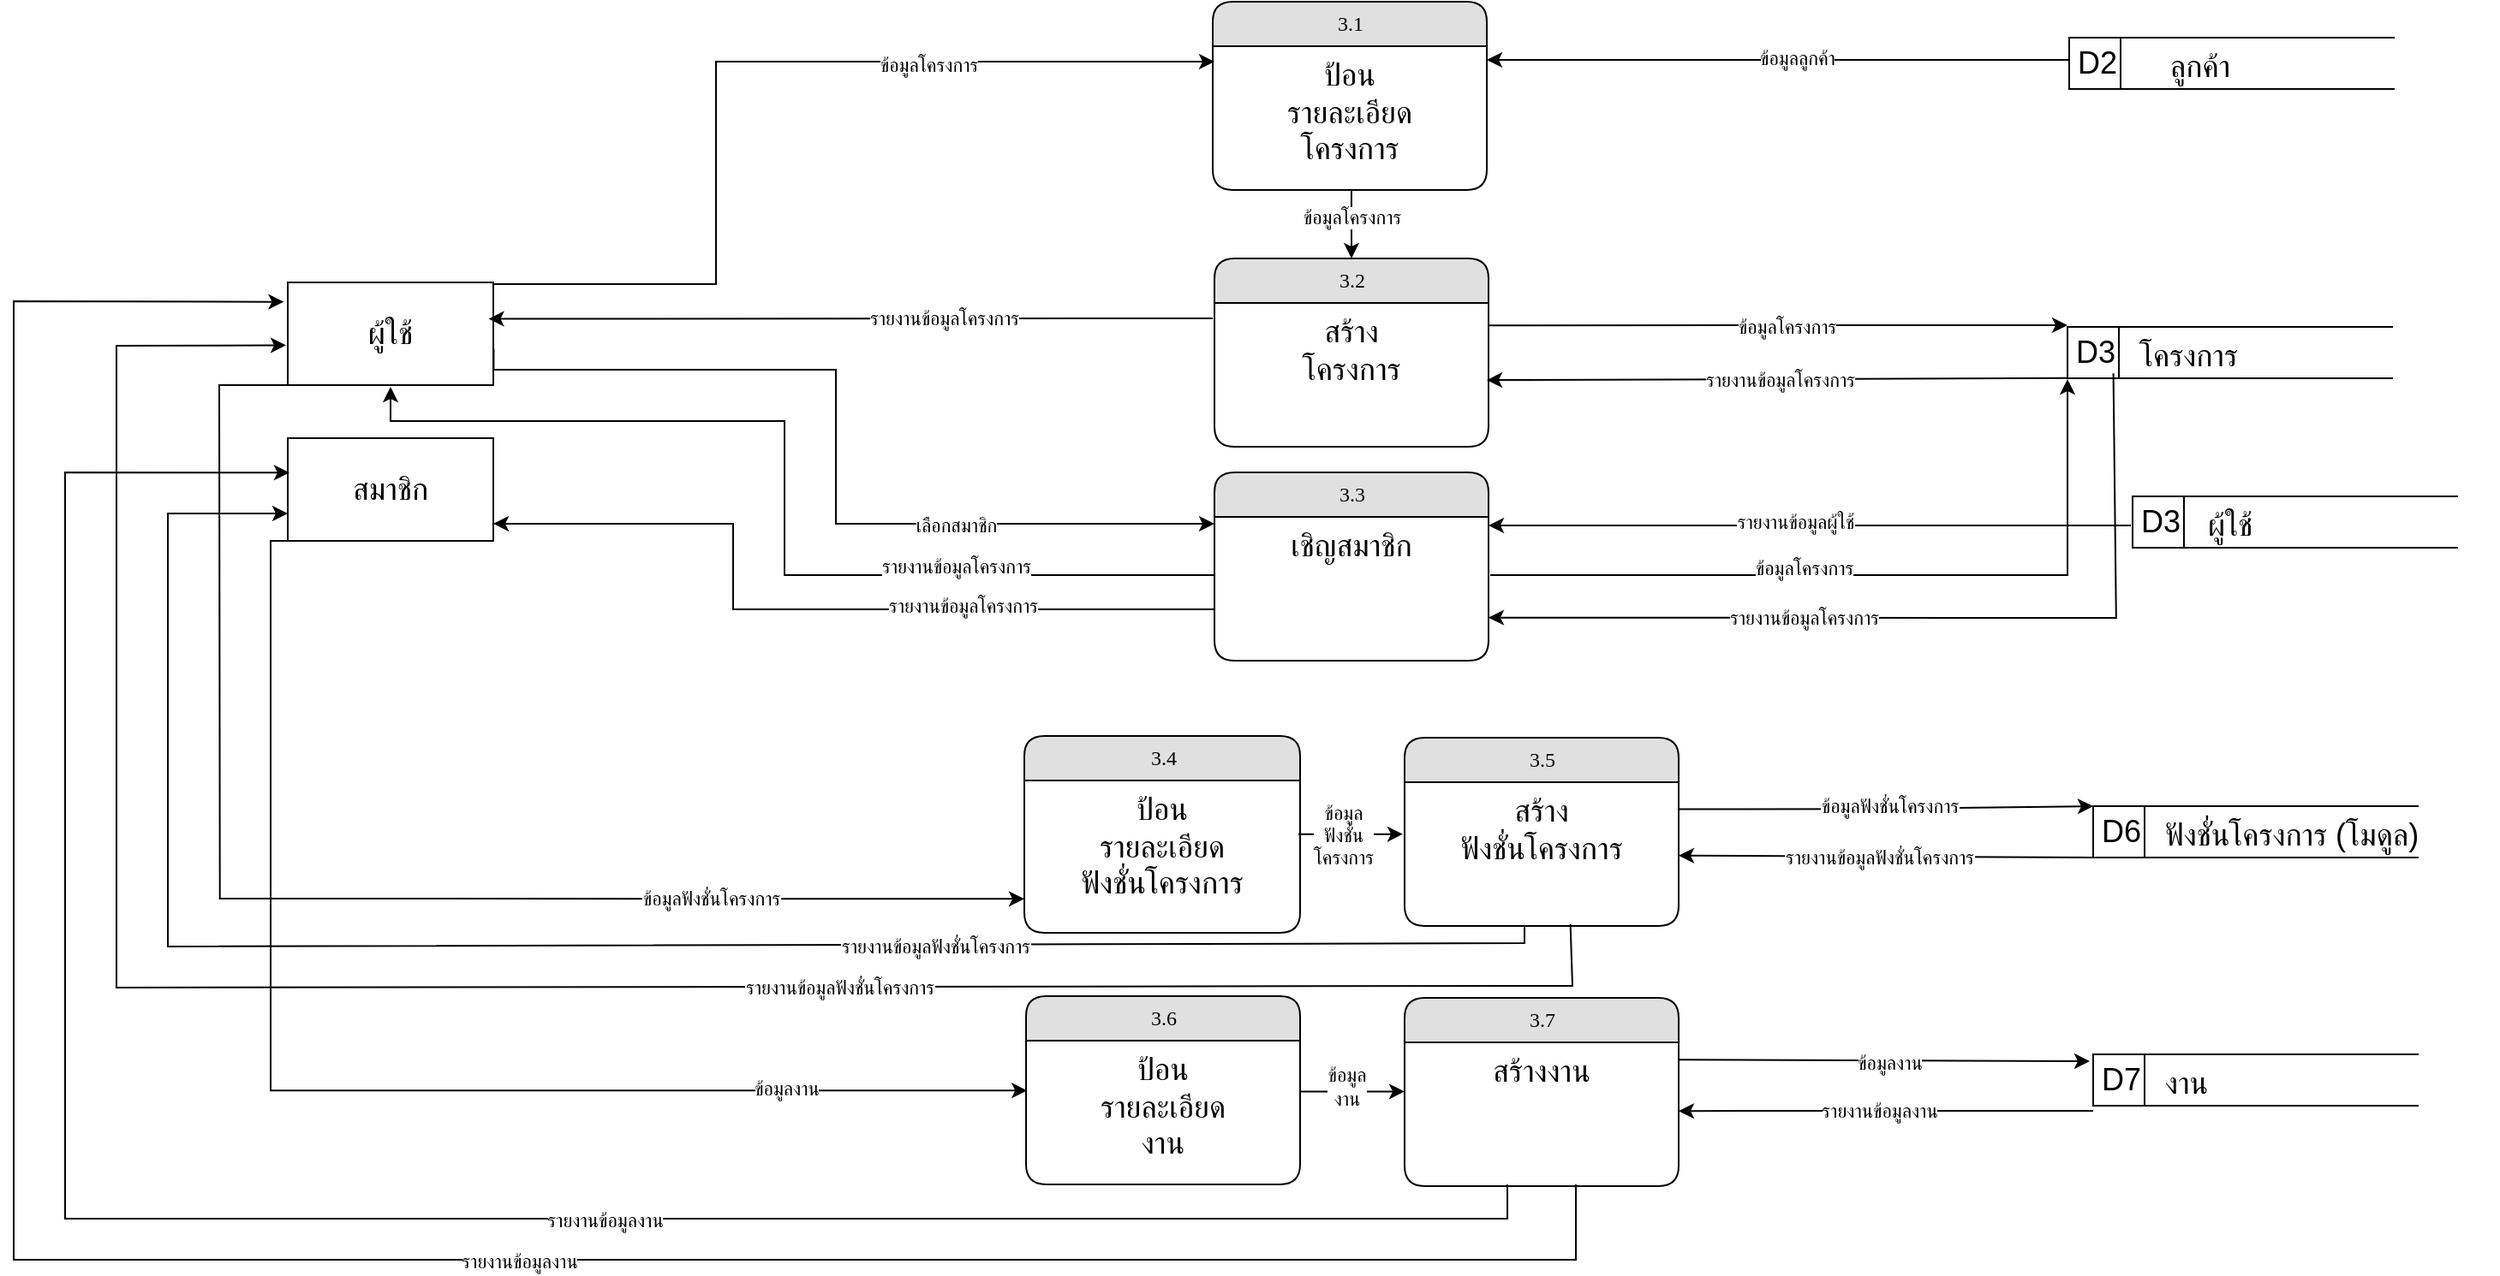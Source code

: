 <mxfile version="25.0.3">
  <diagram name="Page-1" id="MgOYGvDezOGUtoUfKUWz">
    <mxGraphModel dx="2850" dy="1720" grid="1" gridSize="10" guides="1" tooltips="1" connect="1" arrows="1" fold="1" page="1" pageScale="1" pageWidth="1100" pageHeight="850" math="0" shadow="0">
      <root>
        <mxCell id="0" />
        <mxCell id="1" parent="0" />
        <mxCell id="_zZepMUgZ8aixAaHGMFi-1" value="3.1" style="swimlane;html=1;fontStyle=0;childLayout=stackLayout;horizontal=1;startSize=26;fillColor=#e0e0e0;horizontalStack=0;resizeParent=1;resizeLast=0;collapsible=1;marginBottom=0;swimlaneFillColor=#ffffff;align=center;rounded=1;shadow=0;comic=0;labelBackgroundColor=none;strokeWidth=1;fontFamily=Verdana;fontSize=12" parent="1" vertex="1">
          <mxGeometry x="-60" y="-115" width="160" height="110" as="geometry" />
        </mxCell>
        <mxCell id="_zZepMUgZ8aixAaHGMFi-2" value="&lt;div&gt;&lt;span style=&quot;font-size: 18px;&quot;&gt;ป้อน&lt;/span&gt;&lt;/div&gt;&lt;div&gt;&lt;span style=&quot;font-size: 18px;&quot;&gt;รายละเอียด&lt;/span&gt;&lt;/div&gt;&lt;div&gt;&lt;span style=&quot;font-size: 18px; background-color: initial;&quot;&gt;โครงการ&lt;/span&gt;&lt;/div&gt;" style="text;html=1;strokeColor=none;fillColor=none;spacingLeft=4;spacingRight=4;whiteSpace=wrap;overflow=hidden;rotatable=0;points=[[0,0.5],[1,0.5]];portConstraint=eastwest;align=center;" parent="_zZepMUgZ8aixAaHGMFi-1" vertex="1">
          <mxGeometry y="26" width="160" height="74" as="geometry" />
        </mxCell>
        <mxCell id="_zZepMUgZ8aixAaHGMFi-3" value="&lt;span style=&quot;font-size: 18px; text-wrap-mode: nowrap;&quot;&gt;ผู้ใช้&lt;/span&gt;" style="rounded=0;whiteSpace=wrap;html=1;" parent="1" vertex="1">
          <mxGeometry x="-600" y="49" width="120" height="60" as="geometry" />
        </mxCell>
        <mxCell id="_zZepMUgZ8aixAaHGMFi-6" value="" style="group" parent="1" vertex="1" connectable="0">
          <mxGeometry x="440" y="-94" width="190" height="30" as="geometry" />
        </mxCell>
        <mxCell id="_zZepMUgZ8aixAaHGMFi-7" value="&lt;font style=&quot;font-size: 18px;&quot;&gt;D2&lt;/font&gt;" style="html=1;dashed=0;whiteSpace=wrap;shape=mxgraph.dfd.dataStoreID;align=left;spacingLeft=3;points=[[0,0],[0.5,0],[1,0],[0,0.5],[1,0.5],[0,1],[0.5,1],[1,1]];container=0;" parent="_zZepMUgZ8aixAaHGMFi-6" vertex="1">
          <mxGeometry width="190" height="30" as="geometry" />
        </mxCell>
        <mxCell id="_zZepMUgZ8aixAaHGMFi-8" value="&lt;span style=&quot;font-size: 18px; font-weight: 400;&quot;&gt;ลูกค้า&lt;/span&gt;" style="text;strokeColor=none;fillColor=none;html=1;fontSize=24;fontStyle=1;verticalAlign=middle;align=center;container=0;" parent="_zZepMUgZ8aixAaHGMFi-6" vertex="1">
          <mxGeometry x="28.5" width="95" height="30" as="geometry" />
        </mxCell>
        <mxCell id="_zZepMUgZ8aixAaHGMFi-47" value="3.4" style="swimlane;html=1;fontStyle=0;childLayout=stackLayout;horizontal=1;startSize=26;fillColor=#e0e0e0;horizontalStack=0;resizeParent=1;resizeLast=0;collapsible=1;marginBottom=0;swimlaneFillColor=#ffffff;align=center;rounded=1;shadow=0;comic=0;labelBackgroundColor=none;strokeWidth=1;fontFamily=Verdana;fontSize=12" parent="1" vertex="1">
          <mxGeometry x="-170" y="314" width="161" height="115" as="geometry" />
        </mxCell>
        <mxCell id="_zZepMUgZ8aixAaHGMFi-48" value="&lt;div&gt;&lt;span style=&quot;font-size: 18px;&quot;&gt;ป้อน&lt;/span&gt;&lt;/div&gt;&lt;div&gt;&lt;span style=&quot;font-size: 18px;&quot;&gt;รายละเอียด&lt;/span&gt;&lt;/div&gt;&lt;div&gt;&lt;span style=&quot;font-size: 18px; background-color: initial;&quot;&gt;ฟังชั่น&lt;/span&gt;&lt;span style=&quot;background-color: initial; font-size: 18px;&quot;&gt;โครงการ&lt;/span&gt;&lt;/div&gt;" style="text;html=1;strokeColor=none;fillColor=none;spacingLeft=4;spacingRight=4;whiteSpace=wrap;overflow=hidden;rotatable=0;points=[[0,0.5],[1,0.5]];portConstraint=eastwest;align=center;" parent="_zZepMUgZ8aixAaHGMFi-47" vertex="1">
          <mxGeometry y="26" width="161" height="84" as="geometry" />
        </mxCell>
        <mxCell id="_zZepMUgZ8aixAaHGMFi-71" value="" style="endArrow=classic;html=1;rounded=0;edgeStyle=orthogonalEdgeStyle;entryX=0.004;entryY=0.663;entryDx=0;entryDy=0;entryPerimeter=0;" parent="1" edge="1">
          <mxGeometry width="50" height="50" relative="1" as="geometry">
            <mxPoint x="-480" y="50" as="sourcePoint" />
            <mxPoint x="-59" y="-80" as="targetPoint" />
            <Array as="points">
              <mxPoint x="-470" y="50" />
              <mxPoint x="-350" y="50" />
              <mxPoint x="-350" y="-80" />
            </Array>
          </mxGeometry>
        </mxCell>
        <mxCell id="_zZepMUgZ8aixAaHGMFi-72" value="ข้อมูลโครงการ" style="edgeLabel;html=1;align=center;verticalAlign=middle;resizable=0;points=[];rotation=0;" parent="_zZepMUgZ8aixAaHGMFi-71" vertex="1" connectable="0">
          <mxGeometry x="-0.064" y="2" relative="1" as="geometry">
            <mxPoint x="126" as="offset" />
          </mxGeometry>
        </mxCell>
        <mxCell id="_zZepMUgZ8aixAaHGMFi-74" style="edgeStyle=orthogonalEdgeStyle;rounded=0;orthogonalLoop=1;jettySize=auto;html=1;entryX=1;entryY=0.5;entryDx=0;entryDy=0;" parent="1" edge="1">
          <mxGeometry relative="1" as="geometry">
            <mxPoint x="100" y="-81" as="targetPoint" />
            <mxPoint x="440" y="-81" as="sourcePoint" />
          </mxGeometry>
        </mxCell>
        <mxCell id="_zZepMUgZ8aixAaHGMFi-75" value="ข้อมูลลูกค้า" style="edgeLabel;html=1;align=center;verticalAlign=middle;resizable=0;points=[];" parent="_zZepMUgZ8aixAaHGMFi-74" vertex="1" connectable="0">
          <mxGeometry x="0.236" y="2" relative="1" as="geometry">
            <mxPoint x="51" y="-3" as="offset" />
          </mxGeometry>
        </mxCell>
        <mxCell id="_zZepMUgZ8aixAaHGMFi-188" value="&lt;font style=&quot;font-size: 18px;&quot;&gt;D6&lt;/font&gt;" style="html=1;dashed=0;whiteSpace=wrap;shape=mxgraph.dfd.dataStoreID;align=left;spacingLeft=3;points=[[0,0],[0.5,0],[1,0],[0,0.5],[1,0.5],[0,1],[0.5,1],[1,1]];container=0;" parent="1" vertex="1">
          <mxGeometry x="454" y="355" width="190" height="30" as="geometry" />
        </mxCell>
        <mxCell id="_zZepMUgZ8aixAaHGMFi-189" value="&lt;span style=&quot;font-size: 18px; font-weight: 400;&quot;&gt;ฟังชั่นโครงการ (โมดูล)&lt;/span&gt;" style="text;strokeColor=none;fillColor=none;html=1;fontSize=24;fontStyle=1;verticalAlign=middle;align=left;container=0;" parent="1" vertex="1">
          <mxGeometry x="494" y="355" width="171.5" height="30" as="geometry" />
        </mxCell>
        <mxCell id="_zZepMUgZ8aixAaHGMFi-190" value="3.6" style="swimlane;html=1;fontStyle=0;childLayout=stackLayout;horizontal=1;startSize=26;fillColor=#e0e0e0;horizontalStack=0;resizeParent=1;resizeLast=0;collapsible=1;marginBottom=0;swimlaneFillColor=#ffffff;align=center;rounded=1;shadow=0;comic=0;labelBackgroundColor=none;strokeWidth=1;fontFamily=Verdana;fontSize=12" parent="1" vertex="1">
          <mxGeometry x="-169" y="466" width="160" height="110" as="geometry" />
        </mxCell>
        <mxCell id="_zZepMUgZ8aixAaHGMFi-191" value="&lt;div&gt;&lt;span style=&quot;font-size: 18px;&quot;&gt;ป้อน&lt;/span&gt;&lt;/div&gt;&lt;div&gt;&lt;span style=&quot;font-size: 18px;&quot;&gt;รายละเอียด&lt;/span&gt;&lt;/div&gt;&lt;div&gt;&lt;span style=&quot;font-size: 18px;&quot;&gt;งาน&lt;/span&gt;&lt;/div&gt;" style="text;html=1;strokeColor=none;fillColor=none;spacingLeft=4;spacingRight=4;whiteSpace=wrap;overflow=hidden;rotatable=0;points=[[0,0.5],[1,0.5]];portConstraint=eastwest;align=center;" parent="_zZepMUgZ8aixAaHGMFi-190" vertex="1">
          <mxGeometry y="26" width="160" height="74" as="geometry" />
        </mxCell>
        <mxCell id="_zZepMUgZ8aixAaHGMFi-196" value="3.7" style="swimlane;html=1;fontStyle=0;childLayout=stackLayout;horizontal=1;startSize=26;fillColor=#e0e0e0;horizontalStack=0;resizeParent=1;resizeLast=0;collapsible=1;marginBottom=0;swimlaneFillColor=#ffffff;align=center;rounded=1;shadow=0;comic=0;labelBackgroundColor=none;strokeWidth=1;fontFamily=Verdana;fontSize=12" parent="1" vertex="1">
          <mxGeometry x="52" y="467" width="160" height="110" as="geometry" />
        </mxCell>
        <mxCell id="_zZepMUgZ8aixAaHGMFi-197" value="&lt;span style=&quot;font-size: 18px;&quot;&gt;สร้างงาน&lt;/span&gt;" style="text;html=1;strokeColor=none;fillColor=none;spacingLeft=4;spacingRight=4;whiteSpace=wrap;overflow=hidden;rotatable=0;points=[[0,0.5],[1,0.5]];portConstraint=eastwest;align=center;" parent="_zZepMUgZ8aixAaHGMFi-196" vertex="1">
          <mxGeometry y="26" width="160" height="74" as="geometry" />
        </mxCell>
        <mxCell id="_zZepMUgZ8aixAaHGMFi-207" value="3.2" style="swimlane;html=1;fontStyle=0;childLayout=stackLayout;horizontal=1;startSize=26;fillColor=#e0e0e0;horizontalStack=0;resizeParent=1;resizeLast=0;collapsible=1;marginBottom=0;swimlaneFillColor=#ffffff;align=center;rounded=1;shadow=0;comic=0;labelBackgroundColor=none;strokeWidth=1;fontFamily=Verdana;fontSize=12" parent="1" vertex="1">
          <mxGeometry x="-59" y="35" width="160" height="110" as="geometry" />
        </mxCell>
        <mxCell id="_zZepMUgZ8aixAaHGMFi-208" value="&lt;div&gt;&lt;span style=&quot;font-size: 18px;&quot;&gt;สร้าง&lt;/span&gt;&lt;/div&gt;&lt;div&gt;&lt;span style=&quot;font-size: 18px;&quot;&gt;โครงการ&lt;/span&gt;&lt;/div&gt;" style="text;html=1;strokeColor=none;fillColor=none;spacingLeft=4;spacingRight=4;whiteSpace=wrap;overflow=hidden;rotatable=0;points=[[0,0.5],[1,0.5]];portConstraint=eastwest;align=center;" parent="_zZepMUgZ8aixAaHGMFi-207" vertex="1">
          <mxGeometry y="26" width="160" height="84" as="geometry" />
        </mxCell>
        <mxCell id="_zZepMUgZ8aixAaHGMFi-210" value="" style="endArrow=classic;html=1;rounded=0;entryX=0.5;entryY=0;entryDx=0;entryDy=0;" parent="1" target="_zZepMUgZ8aixAaHGMFi-207" edge="1">
          <mxGeometry width="50" height="50" relative="1" as="geometry">
            <mxPoint x="20.96" y="-5" as="sourcePoint" />
            <mxPoint x="20.96" y="30" as="targetPoint" />
          </mxGeometry>
        </mxCell>
        <mxCell id="aK20y8ryzcUxQ-ocUpJG-64" value="ข้อมูลโครงการ" style="edgeLabel;html=1;align=center;verticalAlign=middle;resizable=0;points=[];" parent="_zZepMUgZ8aixAaHGMFi-210" vertex="1" connectable="0">
          <mxGeometry x="-0.212" relative="1" as="geometry">
            <mxPoint as="offset" />
          </mxGeometry>
        </mxCell>
        <mxCell id="TuHfSNKIh0hlEcoiUDWU-4" value="" style="endArrow=classic;html=1;rounded=0;entryX=1;entryY=0.5;entryDx=0;entryDy=0;exitX=0.011;exitY=0.211;exitDx=0;exitDy=0;exitPerimeter=0;" parent="1" edge="1">
          <mxGeometry width="50" height="50" relative="1" as="geometry">
            <mxPoint x="-60.0" y="70.004" as="sourcePoint" />
            <mxPoint x="-482.76" y="70.28" as="targetPoint" />
          </mxGeometry>
        </mxCell>
        <mxCell id="TuHfSNKIh0hlEcoiUDWU-5" value="รายงานข้อมูลโครงการ" style="edgeLabel;html=1;align=center;verticalAlign=middle;resizable=0;points=[];" parent="1" vertex="1" connectable="0">
          <mxGeometry x="-220.001" y="74.001" as="geometry">
            <mxPoint x="3" y="-4" as="offset" />
          </mxGeometry>
        </mxCell>
        <mxCell id="aK20y8ryzcUxQ-ocUpJG-2" value="3.5" style="swimlane;html=1;fontStyle=0;childLayout=stackLayout;horizontal=1;startSize=26;fillColor=#e0e0e0;horizontalStack=0;resizeParent=1;resizeLast=0;collapsible=1;marginBottom=0;swimlaneFillColor=#ffffff;align=center;rounded=1;shadow=0;comic=0;labelBackgroundColor=none;strokeWidth=1;fontFamily=Verdana;fontSize=12" parent="1" vertex="1">
          <mxGeometry x="52" y="315.0" width="160" height="110" as="geometry" />
        </mxCell>
        <mxCell id="aK20y8ryzcUxQ-ocUpJG-3" value="&lt;div&gt;&lt;span style=&quot;font-size: 18px;&quot;&gt;สร้าง&lt;/span&gt;&lt;/div&gt;&lt;div&gt;&lt;span style=&quot;font-size: 18px;&quot;&gt;ฟังชั่นโครงการ&lt;/span&gt;&lt;/div&gt;" style="text;html=1;strokeColor=none;fillColor=none;spacingLeft=4;spacingRight=4;whiteSpace=wrap;overflow=hidden;rotatable=0;points=[[0,0.5],[1,0.5]];portConstraint=eastwest;align=center;" parent="aK20y8ryzcUxQ-ocUpJG-2" vertex="1">
          <mxGeometry y="26" width="160" height="84" as="geometry" />
        </mxCell>
        <mxCell id="aK20y8ryzcUxQ-ocUpJG-5" value="" style="endArrow=classic;html=1;rounded=0;entryX=0;entryY=0;entryDx=0;entryDy=0;" parent="1" target="_zZepMUgZ8aixAaHGMFi-188" edge="1">
          <mxGeometry width="50" height="50" relative="1" as="geometry">
            <mxPoint x="212" y="356.74" as="sourcePoint" />
            <mxPoint x="445" y="356.71" as="targetPoint" />
            <Array as="points">
              <mxPoint x="336" y="356.57" />
            </Array>
          </mxGeometry>
        </mxCell>
        <mxCell id="aK20y8ryzcUxQ-ocUpJG-6" value="ข้อมูลฟังชั่นโครงการ" style="edgeLabel;html=1;align=center;verticalAlign=middle;resizable=0;points=[];" parent="aK20y8ryzcUxQ-ocUpJG-5" vertex="1" connectable="0">
          <mxGeometry x="-0.09" relative="1" as="geometry">
            <mxPoint x="13" y="-2" as="offset" />
          </mxGeometry>
        </mxCell>
        <mxCell id="aK20y8ryzcUxQ-ocUpJG-9" value="" style="endArrow=classic;html=1;rounded=0;entryX=1.023;entryY=0.349;entryDx=0;entryDy=0;entryPerimeter=0;exitX=0;exitY=1;exitDx=0;exitDy=0;" parent="1" source="_zZepMUgZ8aixAaHGMFi-188" edge="1">
          <mxGeometry width="50" height="50" relative="1" as="geometry">
            <mxPoint x="455" y="381.71" as="sourcePoint" />
            <mxPoint x="212" y="383.85" as="targetPoint" />
            <Array as="points" />
          </mxGeometry>
        </mxCell>
        <mxCell id="aK20y8ryzcUxQ-ocUpJG-10" value="รายงานข้อมูลฟังชั่นโครงการ" style="edgeLabel;html=1;align=center;verticalAlign=middle;resizable=0;points=[];" parent="aK20y8ryzcUxQ-ocUpJG-9" vertex="1" connectable="0">
          <mxGeometry x="-0.09" relative="1" as="geometry">
            <mxPoint x="-15" as="offset" />
          </mxGeometry>
        </mxCell>
        <mxCell id="aK20y8ryzcUxQ-ocUpJG-29" value="&lt;font style=&quot;font-size: 18px;&quot;&gt;D3&lt;/font&gt;" style="html=1;dashed=0;whiteSpace=wrap;shape=mxgraph.dfd.dataStoreID;align=left;spacingLeft=3;points=[[0,0],[0.5,0],[1,0],[0,0.5],[1,0.5],[0,1],[0.5,1],[1,1]];container=0;" parent="1" vertex="1">
          <mxGeometry x="439" y="75" width="190" height="30" as="geometry" />
        </mxCell>
        <mxCell id="aK20y8ryzcUxQ-ocUpJG-30" value="&lt;span style=&quot;font-size: 18px; font-weight: 400;&quot;&gt;โครงการ&lt;/span&gt;" style="text;strokeColor=none;fillColor=none;html=1;fontSize=24;fontStyle=1;verticalAlign=middle;align=left;container=0;" parent="1" vertex="1">
          <mxGeometry x="479" y="75" width="171.5" height="30" as="geometry" />
        </mxCell>
        <mxCell id="aK20y8ryzcUxQ-ocUpJG-31" value="" style="endArrow=classic;html=1;rounded=0;exitX=0.984;exitY=0.373;exitDx=0;exitDy=0;exitPerimeter=0;" parent="1" edge="1">
          <mxGeometry width="50" height="50" relative="1" as="geometry">
            <mxPoint x="101" y="74.09" as="sourcePoint" />
            <mxPoint x="439" y="73.93" as="targetPoint" />
            <Array as="points">
              <mxPoint x="439" y="74" />
            </Array>
          </mxGeometry>
        </mxCell>
        <mxCell id="aK20y8ryzcUxQ-ocUpJG-32" value="ข้อมูลโครงการ" style="edgeLabel;html=1;align=center;verticalAlign=middle;resizable=0;points=[];" parent="aK20y8ryzcUxQ-ocUpJG-31" vertex="1" connectable="0">
          <mxGeometry x="-0.09" relative="1" as="geometry">
            <mxPoint x="20" y="1" as="offset" />
          </mxGeometry>
        </mxCell>
        <mxCell id="aK20y8ryzcUxQ-ocUpJG-33" value="" style="endArrow=classic;html=1;rounded=0;entryX=1.023;entryY=0.349;entryDx=0;entryDy=0;entryPerimeter=0;" parent="1" edge="1">
          <mxGeometry width="50" height="50" relative="1" as="geometry">
            <mxPoint x="439" y="104.93" as="sourcePoint" />
            <mxPoint x="100" y="106.07" as="targetPoint" />
            <Array as="points" />
          </mxGeometry>
        </mxCell>
        <mxCell id="aK20y8ryzcUxQ-ocUpJG-34" value="รายงานข้อมูลโครงการ" style="edgeLabel;html=1;align=center;verticalAlign=middle;resizable=0;points=[];" parent="aK20y8ryzcUxQ-ocUpJG-33" vertex="1" connectable="0">
          <mxGeometry x="-0.09" relative="1" as="geometry">
            <mxPoint x="-14" as="offset" />
          </mxGeometry>
        </mxCell>
        <mxCell id="aK20y8ryzcUxQ-ocUpJG-35" value="&lt;font style=&quot;font-size: 18px;&quot;&gt;D7&lt;/font&gt;" style="html=1;dashed=0;whiteSpace=wrap;shape=mxgraph.dfd.dataStoreID;align=left;spacingLeft=3;points=[[0,0],[0.5,0],[1,0],[0,0.5],[1,0.5],[0,1],[0.5,1],[1,1]];container=0;" parent="1" vertex="1">
          <mxGeometry x="454" y="500" width="190" height="30" as="geometry" />
        </mxCell>
        <mxCell id="aK20y8ryzcUxQ-ocUpJG-36" value="&lt;span style=&quot;font-size: 18px; font-weight: 400;&quot;&gt;งาน&lt;/span&gt;" style="text;strokeColor=none;fillColor=none;html=1;fontSize=24;fontStyle=1;verticalAlign=middle;align=left;container=0;" parent="1" vertex="1">
          <mxGeometry x="494" y="500" width="171.5" height="30" as="geometry" />
        </mxCell>
        <mxCell id="aK20y8ryzcUxQ-ocUpJG-37" value="" style="endArrow=classic;html=1;rounded=0;" parent="1" edge="1">
          <mxGeometry width="50" height="50" relative="1" as="geometry">
            <mxPoint x="212" y="503.17" as="sourcePoint" />
            <mxPoint x="452" y="503.93" as="targetPoint" />
            <Array as="points">
              <mxPoint x="452" y="504" />
            </Array>
          </mxGeometry>
        </mxCell>
        <mxCell id="aK20y8ryzcUxQ-ocUpJG-38" value="ข้อมูลงาน" style="edgeLabel;html=1;align=center;verticalAlign=middle;resizable=0;points=[];" parent="aK20y8ryzcUxQ-ocUpJG-37" vertex="1" connectable="0">
          <mxGeometry x="-0.09" relative="1" as="geometry">
            <mxPoint x="14" y="1" as="offset" />
          </mxGeometry>
        </mxCell>
        <mxCell id="aK20y8ryzcUxQ-ocUpJG-39" value="" style="endArrow=classic;html=1;rounded=0;entryX=1.023;entryY=0.349;entryDx=0;entryDy=0;entryPerimeter=0;" parent="1" edge="1">
          <mxGeometry width="50" height="50" relative="1" as="geometry">
            <mxPoint x="454" y="533" as="sourcePoint" />
            <mxPoint x="212" y="533.07" as="targetPoint" />
            <Array as="points" />
          </mxGeometry>
        </mxCell>
        <mxCell id="aK20y8ryzcUxQ-ocUpJG-40" value="รายงานข้อมูลงาน" style="edgeLabel;html=1;align=center;verticalAlign=middle;resizable=0;points=[];" parent="aK20y8ryzcUxQ-ocUpJG-39" vertex="1" connectable="0">
          <mxGeometry x="-0.09" relative="1" as="geometry">
            <mxPoint x="-15" as="offset" />
          </mxGeometry>
        </mxCell>
        <mxCell id="aK20y8ryzcUxQ-ocUpJG-41" value="3.3" style="swimlane;html=1;fontStyle=0;childLayout=stackLayout;horizontal=1;startSize=26;fillColor=#e0e0e0;horizontalStack=0;resizeParent=1;resizeLast=0;collapsible=1;marginBottom=0;swimlaneFillColor=#ffffff;align=center;rounded=1;shadow=0;comic=0;labelBackgroundColor=none;strokeWidth=1;fontFamily=Verdana;fontSize=12" parent="1" vertex="1">
          <mxGeometry x="-59" y="160" width="160" height="110" as="geometry" />
        </mxCell>
        <mxCell id="aK20y8ryzcUxQ-ocUpJG-42" value="&lt;span style=&quot;font-size: 18px;&quot;&gt;เชิญสมาชิก&lt;/span&gt;" style="text;html=1;strokeColor=none;fillColor=none;spacingLeft=4;spacingRight=4;whiteSpace=wrap;overflow=hidden;rotatable=0;points=[[0,0.5],[1,0.5]];portConstraint=eastwest;align=center;" parent="aK20y8ryzcUxQ-ocUpJG-41" vertex="1">
          <mxGeometry y="26" width="160" height="74" as="geometry" />
        </mxCell>
        <mxCell id="aK20y8ryzcUxQ-ocUpJG-43" value="" style="endArrow=classic;html=1;rounded=0;exitX=0.141;exitY=0.905;exitDx=0;exitDy=0;exitPerimeter=0;entryX=1.016;entryY=0.457;entryDx=0;entryDy=0;entryPerimeter=0;" parent="1" source="aK20y8ryzcUxQ-ocUpJG-29" edge="1">
          <mxGeometry width="50" height="50" relative="1" as="geometry">
            <mxPoint x="465.86" y="131.68" as="sourcePoint" />
            <mxPoint x="100.97" y="244.818" as="targetPoint" />
            <Array as="points">
              <mxPoint x="467.41" y="245" />
            </Array>
          </mxGeometry>
        </mxCell>
        <mxCell id="aK20y8ryzcUxQ-ocUpJG-44" value="รายงานข้อมูลโครงการ" style="edgeLabel;html=1;align=center;verticalAlign=middle;resizable=0;points=[];" parent="aK20y8ryzcUxQ-ocUpJG-43" vertex="1" connectable="0">
          <mxGeometry x="-0.09" relative="1" as="geometry">
            <mxPoint x="-94" as="offset" />
          </mxGeometry>
        </mxCell>
        <mxCell id="aK20y8ryzcUxQ-ocUpJG-45" value="" style="endArrow=classic;html=1;rounded=0;edgeStyle=orthogonalEdgeStyle;" parent="1" edge="1">
          <mxGeometry width="50" height="50" relative="1" as="geometry">
            <mxPoint x="109" y="220" as="sourcePoint" />
            <mxPoint x="438.03" y="105.48" as="targetPoint" />
            <Array as="points">
              <mxPoint x="102" y="220" />
              <mxPoint x="439" y="220" />
              <mxPoint x="439" y="106" />
            </Array>
          </mxGeometry>
        </mxCell>
        <mxCell id="aK20y8ryzcUxQ-ocUpJG-46" value="ข้อมูลโครงการ" style="edgeLabel;html=1;align=center;verticalAlign=middle;resizable=0;points=[];" parent="aK20y8ryzcUxQ-ocUpJG-45" vertex="1" connectable="0">
          <mxGeometry x="-0.09" relative="1" as="geometry">
            <mxPoint x="-19" y="-4" as="offset" />
          </mxGeometry>
        </mxCell>
        <mxCell id="aK20y8ryzcUxQ-ocUpJG-50" value="&lt;span style=&quot;font-size: 18px; text-wrap-mode: nowrap;&quot;&gt;สมาชิก&lt;/span&gt;" style="rounded=0;whiteSpace=wrap;html=1;" parent="1" vertex="1">
          <mxGeometry x="-600" y="140" width="120" height="60" as="geometry" />
        </mxCell>
        <mxCell id="aK20y8ryzcUxQ-ocUpJG-51" value="" style="endArrow=classic;html=1;rounded=0;exitX=1.002;exitY=0.648;exitDx=0;exitDy=0;exitPerimeter=0;entryX=0;entryY=0.054;entryDx=0;entryDy=0;entryPerimeter=0;edgeStyle=orthogonalEdgeStyle;" parent="1" source="_zZepMUgZ8aixAaHGMFi-3" target="aK20y8ryzcUxQ-ocUpJG-42" edge="1">
          <mxGeometry width="50" height="50" relative="1" as="geometry">
            <mxPoint x="-340" y="220" as="sourcePoint" />
            <mxPoint x="-290" y="170" as="targetPoint" />
            <Array as="points">
              <mxPoint x="-480" y="100" />
              <mxPoint x="-280" y="100" />
              <mxPoint x="-280" y="190" />
            </Array>
          </mxGeometry>
        </mxCell>
        <mxCell id="aK20y8ryzcUxQ-ocUpJG-61" value="เลือกสมาชิก" style="edgeLabel;html=1;align=center;verticalAlign=middle;resizable=0;points=[];" parent="aK20y8ryzcUxQ-ocUpJG-51" vertex="1" connectable="0">
          <mxGeometry x="0.422" y="-1" relative="1" as="geometry">
            <mxPoint as="offset" />
          </mxGeometry>
        </mxCell>
        <mxCell id="aK20y8ryzcUxQ-ocUpJG-56" value="" style="endArrow=classic;html=1;rounded=0;exitX=0;exitY=0.324;exitDx=0;exitDy=0;exitPerimeter=0;edgeStyle=orthogonalEdgeStyle;" parent="1" source="aK20y8ryzcUxQ-ocUpJG-42" edge="1">
          <mxGeometry width="50" height="50" relative="1" as="geometry">
            <mxPoint x="-530" y="220" as="sourcePoint" />
            <mxPoint x="-540" y="110" as="targetPoint" />
            <Array as="points">
              <mxPoint x="-59" y="220" />
              <mxPoint x="-310" y="220" />
              <mxPoint x="-310" y="130" />
              <mxPoint x="-540" y="130" />
            </Array>
          </mxGeometry>
        </mxCell>
        <mxCell id="aK20y8ryzcUxQ-ocUpJG-60" value="รายงานข้อมูลโครงการ" style="edgeLabel;html=1;align=center;verticalAlign=middle;resizable=0;points=[];" parent="aK20y8ryzcUxQ-ocUpJG-56" vertex="1" connectable="0">
          <mxGeometry x="-0.347" y="-2" relative="1" as="geometry">
            <mxPoint x="35" y="-3" as="offset" />
          </mxGeometry>
        </mxCell>
        <mxCell id="aK20y8ryzcUxQ-ocUpJG-65" value="" style="endArrow=classic;html=1;rounded=0;" parent="1" edge="1">
          <mxGeometry width="50" height="50" relative="1" as="geometry">
            <mxPoint x="-10" y="371.33" as="sourcePoint" />
            <mxPoint x="51" y="371.33" as="targetPoint" />
          </mxGeometry>
        </mxCell>
        <mxCell id="aK20y8ryzcUxQ-ocUpJG-66" value="" style="endArrow=classic;html=1;rounded=0;" parent="1" edge="1">
          <mxGeometry width="50" height="50" relative="1" as="geometry">
            <mxPoint x="-9" y="521.71" as="sourcePoint" />
            <mxPoint x="52" y="521.71" as="targetPoint" />
          </mxGeometry>
        </mxCell>
        <mxCell id="aK20y8ryzcUxQ-ocUpJG-70" value="" style="endArrow=classic;html=1;rounded=0;entryX=0.008;entryY=0.336;entryDx=0;entryDy=0;entryPerimeter=0;" parent="1" target="aK20y8ryzcUxQ-ocUpJG-50" edge="1">
          <mxGeometry width="50" height="50" relative="1" as="geometry">
            <mxPoint x="112" y="576" as="sourcePoint" />
            <mxPoint x="-620" y="60" as="targetPoint" />
            <Array as="points">
              <mxPoint x="112" y="596" />
              <mxPoint x="-730" y="596" />
              <mxPoint x="-730" y="160" />
            </Array>
          </mxGeometry>
        </mxCell>
        <mxCell id="aK20y8ryzcUxQ-ocUpJG-71" value="รายงานข้อมูลงาน" style="edgeLabel;html=1;align=center;verticalAlign=middle;resizable=0;points=[];" parent="aK20y8ryzcUxQ-ocUpJG-70" vertex="1" connectable="0">
          <mxGeometry x="-0.068" y="1" relative="1" as="geometry">
            <mxPoint x="119" as="offset" />
          </mxGeometry>
        </mxCell>
        <mxCell id="aK20y8ryzcUxQ-ocUpJG-78" value="" style="endArrow=classic;html=1;rounded=0;entryX=0.004;entryY=0.717;entryDx=0;entryDy=0;entryPerimeter=0;" parent="1" edge="1">
          <mxGeometry width="50" height="50" relative="1" as="geometry">
            <mxPoint x="-600" y="109" as="sourcePoint" />
            <mxPoint x="-169.996" y="409.188" as="targetPoint" />
            <Array as="points">
              <mxPoint x="-640" y="109" />
              <mxPoint x="-639.64" y="408.96" />
            </Array>
          </mxGeometry>
        </mxCell>
        <mxCell id="aK20y8ryzcUxQ-ocUpJG-84" value="ข้อมูลฟังชั่นโครงการ" style="edgeLabel;html=1;align=center;verticalAlign=middle;resizable=0;points=[];" parent="aK20y8ryzcUxQ-ocUpJG-78" vertex="1" connectable="0">
          <mxGeometry x="0.533" relative="1" as="geometry">
            <mxPoint x="6" as="offset" />
          </mxGeometry>
        </mxCell>
        <mxCell id="aK20y8ryzcUxQ-ocUpJG-85" value="ข้อมูล&lt;div&gt;ฟังชั่น&lt;div&gt;โครงการ&lt;/div&gt;&lt;/div&gt;" style="edgeLabel;html=1;align=center;verticalAlign=middle;resizable=0;points=[];" parent="aK20y8ryzcUxQ-ocUpJG-78" vertex="1" connectable="0">
          <mxGeometry x="0.533" relative="1" as="geometry">
            <mxPoint x="375" y="-37" as="offset" />
          </mxGeometry>
        </mxCell>
        <mxCell id="aK20y8ryzcUxQ-ocUpJG-86" value="ข้อมูล&lt;div&gt;งาน&lt;/div&gt;" style="edgeLabel;html=1;align=center;verticalAlign=middle;resizable=0;points=[];" parent="aK20y8ryzcUxQ-ocUpJG-78" vertex="1" connectable="0">
          <mxGeometry x="0.533" relative="1" as="geometry">
            <mxPoint x="377" y="110" as="offset" />
          </mxGeometry>
        </mxCell>
        <mxCell id="aK20y8ryzcUxQ-ocUpJG-80" value="" style="endArrow=classic;html=1;rounded=0;entryX=0;entryY=0.75;entryDx=0;entryDy=0;" parent="1" edge="1">
          <mxGeometry width="50" height="50" relative="1" as="geometry">
            <mxPoint x="122" y="425" as="sourcePoint" />
            <mxPoint x="-600" y="184" as="targetPoint" />
            <Array as="points">
              <mxPoint x="122" y="435" />
              <mxPoint x="-670" y="437" />
              <mxPoint x="-670" y="184" />
            </Array>
          </mxGeometry>
        </mxCell>
        <mxCell id="aK20y8ryzcUxQ-ocUpJG-81" value="รายงานข้อมูลฟังชั่นโครงการ" style="edgeLabel;html=1;align=center;verticalAlign=middle;resizable=0;points=[];" parent="aK20y8ryzcUxQ-ocUpJG-80" vertex="1" connectable="0">
          <mxGeometry x="-0.068" y="1" relative="1" as="geometry">
            <mxPoint x="170" y="-1" as="offset" />
          </mxGeometry>
        </mxCell>
        <mxCell id="aK20y8ryzcUxQ-ocUpJG-82" value="" style="endArrow=classic;html=1;rounded=0;exitX=0;exitY=1;exitDx=0;exitDy=0;edgeStyle=elbowEdgeStyle;entryX=0.004;entryY=0.394;entryDx=0;entryDy=0;entryPerimeter=0;" parent="1" source="aK20y8ryzcUxQ-ocUpJG-50" target="_zZepMUgZ8aixAaHGMFi-191" edge="1">
          <mxGeometry width="50" height="50" relative="1" as="geometry">
            <mxPoint x="-610" y="200" as="sourcePoint" />
            <mxPoint x="-170" y="560" as="targetPoint" />
            <Array as="points">
              <mxPoint x="-610" y="400" />
            </Array>
          </mxGeometry>
        </mxCell>
        <mxCell id="aK20y8ryzcUxQ-ocUpJG-88" value="ข้อมูลงาน" style="edgeLabel;html=1;align=center;verticalAlign=middle;resizable=0;points=[];" parent="aK20y8ryzcUxQ-ocUpJG-82" vertex="1" connectable="0">
          <mxGeometry x="0.636" y="1" relative="1" as="geometry">
            <mxPoint as="offset" />
          </mxGeometry>
        </mxCell>
        <mxCell id="UkdtD96KNRh96KEsb4-6-3" value="" style="endArrow=classic;html=1;rounded=0;exitX=0;exitY=0.324;exitDx=0;exitDy=0;exitPerimeter=0;edgeStyle=orthogonalEdgeStyle;entryX=1;entryY=0.5;entryDx=0;entryDy=0;" parent="1" edge="1">
          <mxGeometry width="50" height="50" relative="1" as="geometry">
            <mxPoint x="-59" y="230" as="sourcePoint" />
            <mxPoint x="-480" y="190" as="targetPoint" />
            <Array as="points">
              <mxPoint x="-59" y="240" />
              <mxPoint x="-340" y="240" />
              <mxPoint x="-340" y="190" />
            </Array>
          </mxGeometry>
        </mxCell>
        <mxCell id="UkdtD96KNRh96KEsb4-6-4" value="รายงานข้อมูลโครงการ" style="edgeLabel;html=1;align=center;verticalAlign=middle;resizable=0;points=[];" parent="UkdtD96KNRh96KEsb4-6-3" vertex="1" connectable="0">
          <mxGeometry x="-0.347" y="-2" relative="1" as="geometry">
            <mxPoint as="offset" />
          </mxGeometry>
        </mxCell>
        <mxCell id="UkdtD96KNRh96KEsb4-6-5" value="" style="endArrow=classic;html=1;rounded=0;entryX=-0.008;entryY=0.612;entryDx=0;entryDy=0;entryPerimeter=0;exitX=0.605;exitY=0.987;exitDx=0;exitDy=0;exitPerimeter=0;" parent="1" source="aK20y8ryzcUxQ-ocUpJG-3" target="_zZepMUgZ8aixAaHGMFi-3" edge="1">
          <mxGeometry width="50" height="50" relative="1" as="geometry">
            <mxPoint x="142" y="449" as="sourcePoint" />
            <mxPoint x="-580" y="100" as="targetPoint" />
            <Array as="points">
              <mxPoint x="150" y="460" />
              <mxPoint x="-700" y="461" />
              <mxPoint x="-700" y="86" />
            </Array>
          </mxGeometry>
        </mxCell>
        <mxCell id="UkdtD96KNRh96KEsb4-6-6" value="รายงานข้อมูลฟังชั่นโครงการ" style="edgeLabel;html=1;align=center;verticalAlign=middle;resizable=0;points=[];" parent="UkdtD96KNRh96KEsb4-6-5" vertex="1" connectable="0">
          <mxGeometry x="-0.068" y="1" relative="1" as="geometry">
            <mxPoint x="170" y="-1" as="offset" />
          </mxGeometry>
        </mxCell>
        <mxCell id="UkdtD96KNRh96KEsb4-6-7" value="" style="endArrow=classic;html=1;rounded=0;entryX=-0.019;entryY=0.189;entryDx=0;entryDy=0;entryPerimeter=0;" parent="1" target="_zZepMUgZ8aixAaHGMFi-3" edge="1">
          <mxGeometry width="50" height="50" relative="1" as="geometry">
            <mxPoint x="152" y="576" as="sourcePoint" />
            <mxPoint x="-559" y="180" as="targetPoint" />
            <Array as="points">
              <mxPoint x="152" y="620" />
              <mxPoint x="-760" y="620" />
              <mxPoint x="-760" y="60" />
            </Array>
          </mxGeometry>
        </mxCell>
        <mxCell id="UkdtD96KNRh96KEsb4-6-8" value="รายงานข้อมูลงาน" style="edgeLabel;html=1;align=center;verticalAlign=middle;resizable=0;points=[];" parent="UkdtD96KNRh96KEsb4-6-7" vertex="1" connectable="0">
          <mxGeometry x="-0.068" y="1" relative="1" as="geometry">
            <mxPoint x="119" as="offset" />
          </mxGeometry>
        </mxCell>
        <mxCell id="9ntWrej-6VVN4Ii6gBgB-1" value="&lt;font style=&quot;font-size: 18px;&quot;&gt;D3&lt;/font&gt;" style="html=1;dashed=0;whiteSpace=wrap;shape=mxgraph.dfd.dataStoreID;align=left;spacingLeft=3;points=[[0,0],[0.5,0],[1,0],[0,0.5],[1,0.5],[0,1],[0.5,1],[1,1]];container=0;" parent="1" vertex="1">
          <mxGeometry x="477" y="174" width="190" height="30" as="geometry" />
        </mxCell>
        <mxCell id="9ntWrej-6VVN4Ii6gBgB-2" value="&lt;span style=&quot;font-size: 18px; font-weight: 400;&quot;&gt;ผู้ใช้&lt;/span&gt;" style="text;strokeColor=none;fillColor=none;html=1;fontSize=24;fontStyle=1;verticalAlign=middle;align=left;container=0;" parent="1" vertex="1">
          <mxGeometry x="519" y="174" width="171.5" height="30" as="geometry" />
        </mxCell>
        <mxCell id="9ntWrej-6VVN4Ii6gBgB-3" style="edgeStyle=orthogonalEdgeStyle;rounded=0;orthogonalLoop=1;jettySize=auto;html=1;entryX=1;entryY=0.5;entryDx=0;entryDy=0;" parent="1" edge="1">
          <mxGeometry relative="1" as="geometry">
            <mxPoint x="101" y="191" as="targetPoint" />
            <mxPoint x="476" y="191" as="sourcePoint" />
          </mxGeometry>
        </mxCell>
        <mxCell id="9ntWrej-6VVN4Ii6gBgB-4" value="รายงานข้อมูลผู้ใช้" style="edgeLabel;html=1;align=center;verticalAlign=middle;resizable=0;points=[];" parent="9ntWrej-6VVN4Ii6gBgB-3" vertex="1" connectable="0">
          <mxGeometry x="0.236" y="2" relative="1" as="geometry">
            <mxPoint x="36" y="-4" as="offset" />
          </mxGeometry>
        </mxCell>
      </root>
    </mxGraphModel>
  </diagram>
</mxfile>
